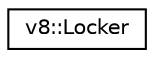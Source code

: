 digraph "Graphical Class Hierarchy"
{
  edge [fontname="Helvetica",fontsize="10",labelfontname="Helvetica",labelfontsize="10"];
  node [fontname="Helvetica",fontsize="10",shape=record];
  rankdir="LR";
  Node1 [label="v8::Locker",height=0.2,width=0.4,color="black", fillcolor="white", style="filled",URL="$classv8_1_1Locker.html"];
}
